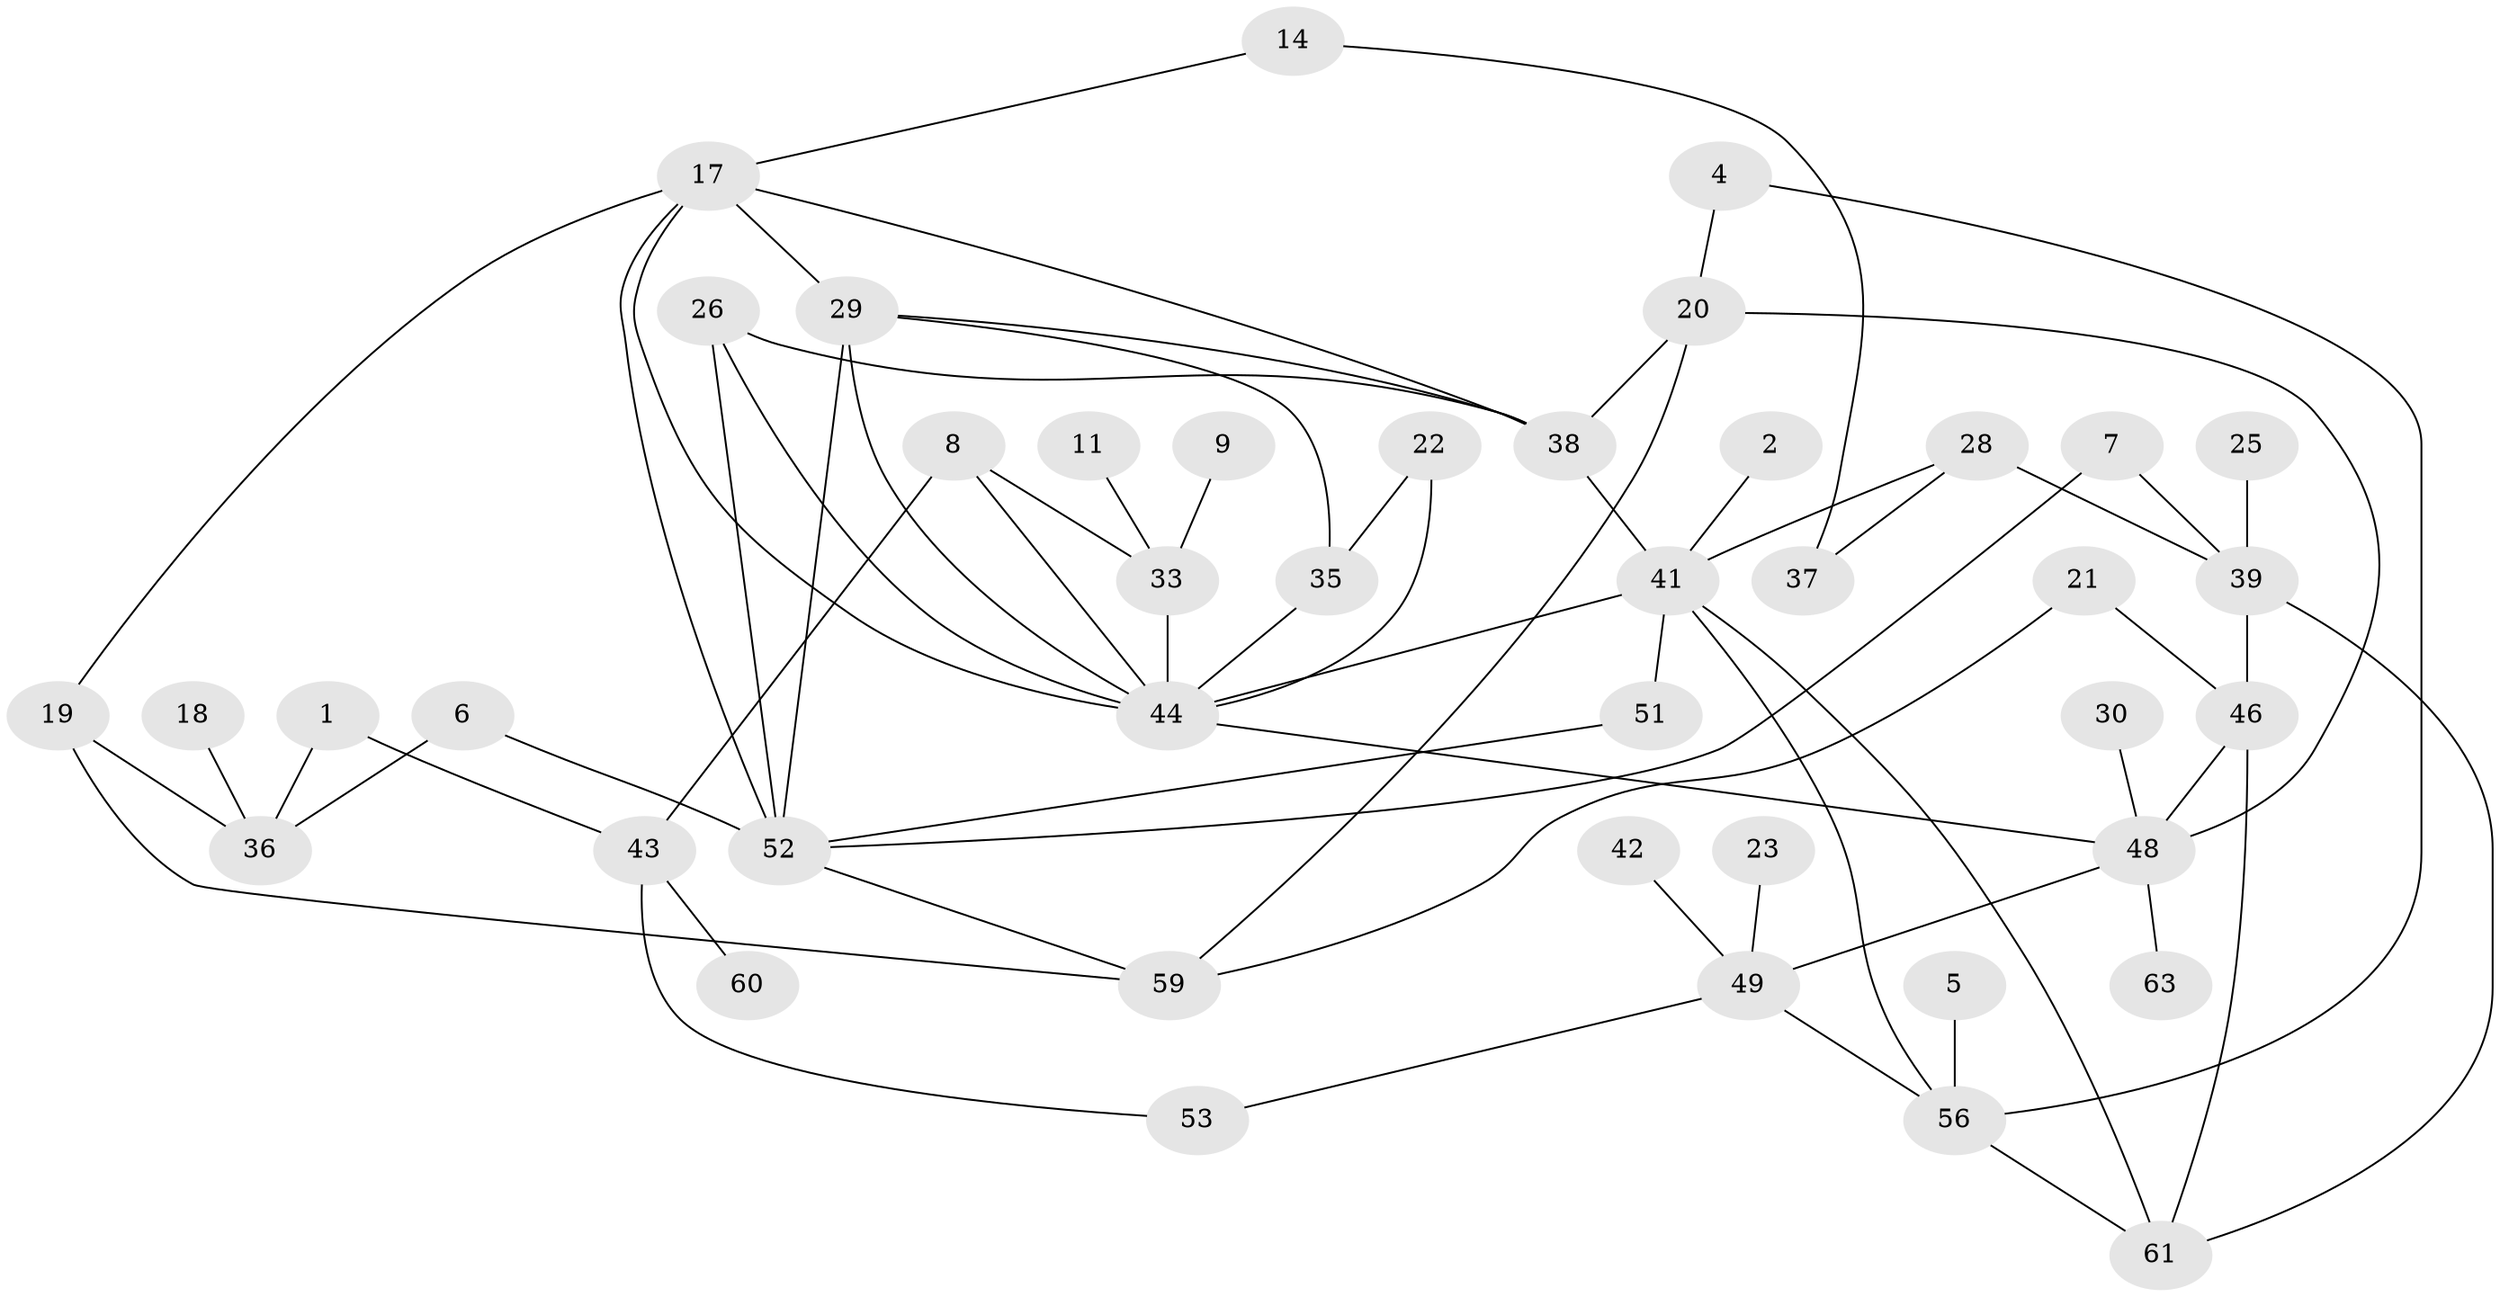 // original degree distribution, {4: 0.104, 3: 0.208, 2: 0.288, 1: 0.208, 0: 0.144, 6: 0.016, 5: 0.032}
// Generated by graph-tools (version 1.1) at 2025/49/03/09/25 03:49:12]
// undirected, 43 vertices, 67 edges
graph export_dot {
graph [start="1"]
  node [color=gray90,style=filled];
  1;
  2;
  4;
  5;
  6;
  7;
  8;
  9;
  11;
  14;
  17;
  18;
  19;
  20;
  21;
  22;
  23;
  25;
  26;
  28;
  29;
  30;
  33;
  35;
  36;
  37;
  38;
  39;
  41;
  42;
  43;
  44;
  46;
  48;
  49;
  51;
  52;
  53;
  56;
  59;
  60;
  61;
  63;
  1 -- 36 [weight=1.0];
  1 -- 43 [weight=1.0];
  2 -- 41 [weight=1.0];
  4 -- 20 [weight=1.0];
  4 -- 56 [weight=1.0];
  5 -- 56 [weight=1.0];
  6 -- 36 [weight=1.0];
  6 -- 52 [weight=1.0];
  7 -- 39 [weight=1.0];
  7 -- 52 [weight=1.0];
  8 -- 33 [weight=1.0];
  8 -- 43 [weight=1.0];
  8 -- 44 [weight=1.0];
  9 -- 33 [weight=1.0];
  11 -- 33 [weight=1.0];
  14 -- 17 [weight=1.0];
  14 -- 37 [weight=1.0];
  17 -- 19 [weight=1.0];
  17 -- 29 [weight=1.0];
  17 -- 38 [weight=1.0];
  17 -- 44 [weight=1.0];
  17 -- 52 [weight=1.0];
  18 -- 36 [weight=1.0];
  19 -- 36 [weight=1.0];
  19 -- 59 [weight=1.0];
  20 -- 38 [weight=1.0];
  20 -- 48 [weight=1.0];
  20 -- 59 [weight=1.0];
  21 -- 46 [weight=1.0];
  21 -- 59 [weight=1.0];
  22 -- 35 [weight=1.0];
  22 -- 44 [weight=1.0];
  23 -- 49 [weight=1.0];
  25 -- 39 [weight=1.0];
  26 -- 38 [weight=1.0];
  26 -- 44 [weight=1.0];
  26 -- 52 [weight=1.0];
  28 -- 37 [weight=1.0];
  28 -- 39 [weight=1.0];
  28 -- 41 [weight=1.0];
  29 -- 35 [weight=1.0];
  29 -- 38 [weight=1.0];
  29 -- 44 [weight=1.0];
  29 -- 52 [weight=2.0];
  30 -- 48 [weight=1.0];
  33 -- 44 [weight=1.0];
  35 -- 44 [weight=1.0];
  38 -- 41 [weight=1.0];
  39 -- 46 [weight=1.0];
  39 -- 61 [weight=1.0];
  41 -- 44 [weight=1.0];
  41 -- 51 [weight=1.0];
  41 -- 56 [weight=1.0];
  41 -- 61 [weight=1.0];
  42 -- 49 [weight=1.0];
  43 -- 53 [weight=1.0];
  43 -- 60 [weight=1.0];
  44 -- 48 [weight=1.0];
  46 -- 48 [weight=1.0];
  46 -- 61 [weight=1.0];
  48 -- 49 [weight=1.0];
  48 -- 63 [weight=1.0];
  49 -- 53 [weight=1.0];
  49 -- 56 [weight=1.0];
  51 -- 52 [weight=1.0];
  52 -- 59 [weight=1.0];
  56 -- 61 [weight=1.0];
}
